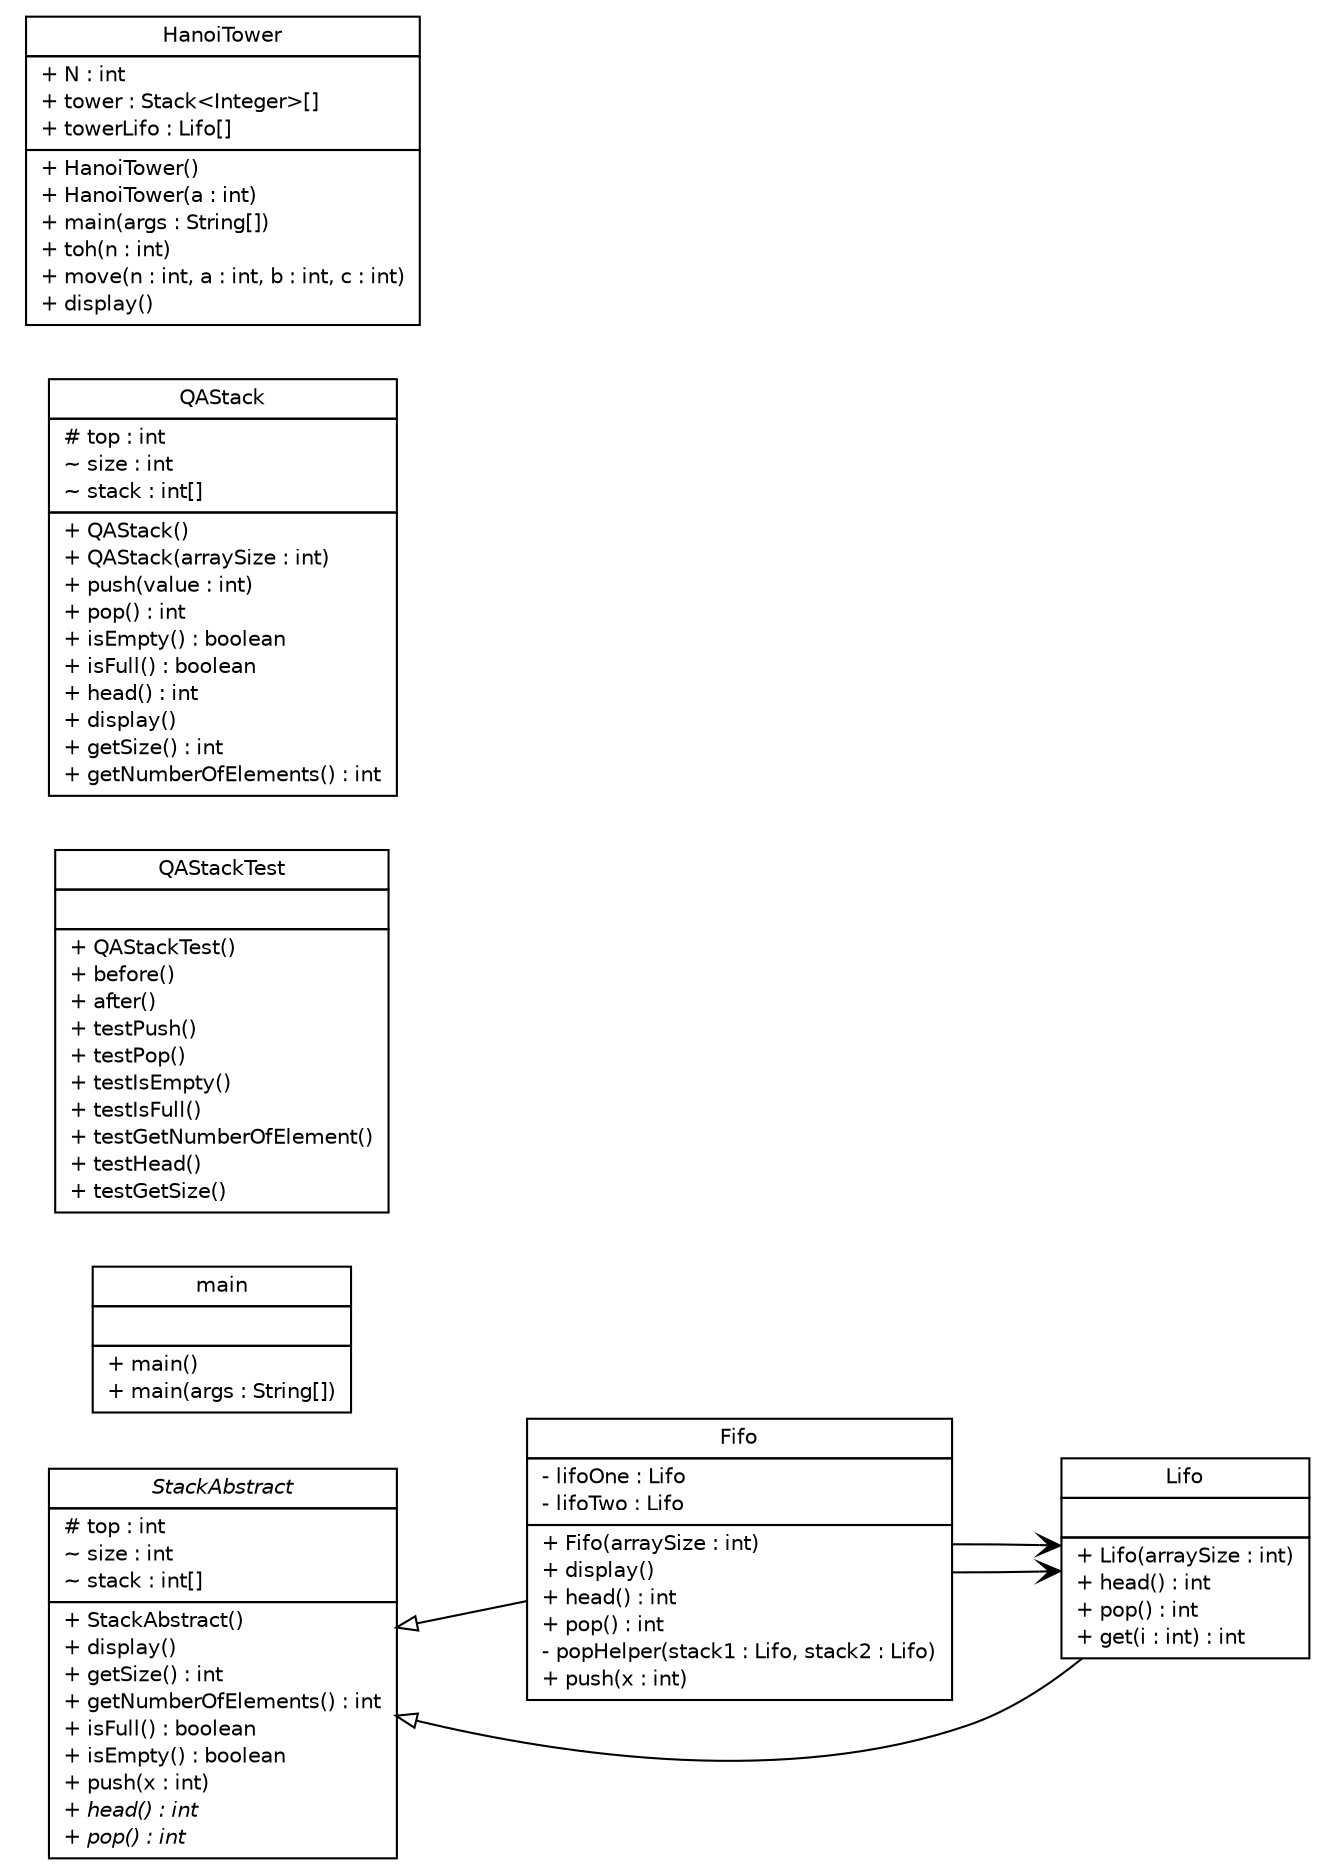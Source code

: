 #!/usr/local/bin/dot
#
# Class diagram 
# Generated by UMLGraph version 5.1 (http://www.umlgraph.org/)
#

digraph G {
	edge [fontname="Helvetica",fontsize=10,labelfontname="Helvetica",labelfontsize=10];
	node [fontname="Helvetica",fontsize=10,shape=plaintext];
	nodesep=0.25;
	ranksep=0.5;
	rankdir=LR;
	// Fifo
	c0 [label=<<table title="Fifo" border="0" cellborder="1" cellspacing="0" cellpadding="2" port="p" href="./Fifo.html">
		<tr><td><table border="0" cellspacing="0" cellpadding="1">
<tr><td align="center" balign="center"> Fifo </td></tr>
		</table></td></tr>
		<tr><td><table border="0" cellspacing="0" cellpadding="1">
<tr><td align="left" balign="left"> - lifoOne : Lifo </td></tr>
<tr><td align="left" balign="left"> - lifoTwo : Lifo </td></tr>
		</table></td></tr>
		<tr><td><table border="0" cellspacing="0" cellpadding="1">
<tr><td align="left" balign="left"> + Fifo(arraySize : int) </td></tr>
<tr><td align="left" balign="left"> + display() </td></tr>
<tr><td align="left" balign="left"> + head() : int </td></tr>
<tr><td align="left" balign="left"> + pop() : int </td></tr>
<tr><td align="left" balign="left"> - popHelper(stack1 : Lifo, stack2 : Lifo) </td></tr>
<tr><td align="left" balign="left"> + push(x : int) </td></tr>
		</table></td></tr>
		</table>>, fontname="Helvetica", fontcolor="black", fontsize=10.0];
	// Lifo
	c1 [label=<<table title="Lifo" border="0" cellborder="1" cellspacing="0" cellpadding="2" port="p" href="./Lifo.html">
		<tr><td><table border="0" cellspacing="0" cellpadding="1">
<tr><td align="center" balign="center"> Lifo </td></tr>
		</table></td></tr>
		<tr><td><table border="0" cellspacing="0" cellpadding="1">
<tr><td align="left" balign="left">  </td></tr>
		</table></td></tr>
		<tr><td><table border="0" cellspacing="0" cellpadding="1">
<tr><td align="left" balign="left"> + Lifo(arraySize : int) </td></tr>
<tr><td align="left" balign="left"> + head() : int </td></tr>
<tr><td align="left" balign="left"> + pop() : int </td></tr>
<tr><td align="left" balign="left"> + get(i : int) : int </td></tr>
		</table></td></tr>
		</table>>, fontname="Helvetica", fontcolor="black", fontsize=10.0];
	// main
	c2 [label=<<table title="main" border="0" cellborder="1" cellspacing="0" cellpadding="2" port="p" href="./main.html">
		<tr><td><table border="0" cellspacing="0" cellpadding="1">
<tr><td align="center" balign="center"> main </td></tr>
		</table></td></tr>
		<tr><td><table border="0" cellspacing="0" cellpadding="1">
<tr><td align="left" balign="left">  </td></tr>
		</table></td></tr>
		<tr><td><table border="0" cellspacing="0" cellpadding="1">
<tr><td align="left" balign="left"> + main() </td></tr>
<tr><td align="left" balign="left"> + main(args : String[]) </td></tr>
		</table></td></tr>
		</table>>, fontname="Helvetica", fontcolor="black", fontsize=10.0];
	// StackAbstract
	c3 [label=<<table title="StackAbstract" border="0" cellborder="1" cellspacing="0" cellpadding="2" port="p" href="./StackAbstract.html">
		<tr><td><table border="0" cellspacing="0" cellpadding="1">
<tr><td align="center" balign="center"><font face="Helvetica-Oblique"> StackAbstract </font></td></tr>
		</table></td></tr>
		<tr><td><table border="0" cellspacing="0" cellpadding="1">
<tr><td align="left" balign="left"> # top : int </td></tr>
<tr><td align="left" balign="left"> ~ size : int </td></tr>
<tr><td align="left" balign="left"> ~ stack : int[] </td></tr>
		</table></td></tr>
		<tr><td><table border="0" cellspacing="0" cellpadding="1">
<tr><td align="left" balign="left"> + StackAbstract() </td></tr>
<tr><td align="left" balign="left"> + display() </td></tr>
<tr><td align="left" balign="left"> + getSize() : int </td></tr>
<tr><td align="left" balign="left"> + getNumberOfElements() : int </td></tr>
<tr><td align="left" balign="left"> + isFull() : boolean </td></tr>
<tr><td align="left" balign="left"> + isEmpty() : boolean </td></tr>
<tr><td align="left" balign="left"> + push(x : int) </td></tr>
<tr><td align="left" balign="left"><font face="Helvetica-Oblique" point-size="10.0"> + head() : int </font></td></tr>
<tr><td align="left" balign="left"><font face="Helvetica-Oblique" point-size="10.0"> + pop() : int </font></td></tr>
		</table></td></tr>
		</table>>, fontname="Helvetica", fontcolor="black", fontsize=10.0];
	// QAStackTest
	c4 [label=<<table title="QAStackTest" border="0" cellborder="1" cellspacing="0" cellpadding="2" port="p" href="./QAStackTest.html">
		<tr><td><table border="0" cellspacing="0" cellpadding="1">
<tr><td align="center" balign="center"> QAStackTest </td></tr>
		</table></td></tr>
		<tr><td><table border="0" cellspacing="0" cellpadding="1">
<tr><td align="left" balign="left">  </td></tr>
		</table></td></tr>
		<tr><td><table border="0" cellspacing="0" cellpadding="1">
<tr><td align="left" balign="left"> + QAStackTest() </td></tr>
<tr><td align="left" balign="left"> + before() </td></tr>
<tr><td align="left" balign="left"> + after() </td></tr>
<tr><td align="left" balign="left"> + testPush() </td></tr>
<tr><td align="left" balign="left"> + testPop() </td></tr>
<tr><td align="left" balign="left"> + testIsEmpty() </td></tr>
<tr><td align="left" balign="left"> + testIsFull() </td></tr>
<tr><td align="left" balign="left"> + testGetNumberOfElement() </td></tr>
<tr><td align="left" balign="left"> + testHead() </td></tr>
<tr><td align="left" balign="left"> + testGetSize() </td></tr>
		</table></td></tr>
		</table>>, fontname="Helvetica", fontcolor="black", fontsize=10.0];
	// QAStack
	c5 [label=<<table title="QAStack" border="0" cellborder="1" cellspacing="0" cellpadding="2" port="p" href="./QAStack.html">
		<tr><td><table border="0" cellspacing="0" cellpadding="1">
<tr><td align="center" balign="center"> QAStack </td></tr>
		</table></td></tr>
		<tr><td><table border="0" cellspacing="0" cellpadding="1">
<tr><td align="left" balign="left"> # top : int </td></tr>
<tr><td align="left" balign="left"> ~ size : int </td></tr>
<tr><td align="left" balign="left"> ~ stack : int[] </td></tr>
		</table></td></tr>
		<tr><td><table border="0" cellspacing="0" cellpadding="1">
<tr><td align="left" balign="left"> + QAStack() </td></tr>
<tr><td align="left" balign="left"> + QAStack(arraySize : int) </td></tr>
<tr><td align="left" balign="left"> + push(value : int) </td></tr>
<tr><td align="left" balign="left"> + pop() : int </td></tr>
<tr><td align="left" balign="left"> + isEmpty() : boolean </td></tr>
<tr><td align="left" balign="left"> + isFull() : boolean </td></tr>
<tr><td align="left" balign="left"> + head() : int </td></tr>
<tr><td align="left" balign="left"> + display() </td></tr>
<tr><td align="left" balign="left"> + getSize() : int </td></tr>
<tr><td align="left" balign="left"> + getNumberOfElements() : int </td></tr>
		</table></td></tr>
		</table>>, fontname="Helvetica", fontcolor="black", fontsize=10.0];
	// HanoiTower
	c6 [label=<<table title="HanoiTower" border="0" cellborder="1" cellspacing="0" cellpadding="2" port="p" href="./HanoiTower.html">
		<tr><td><table border="0" cellspacing="0" cellpadding="1">
<tr><td align="center" balign="center"> HanoiTower </td></tr>
		</table></td></tr>
		<tr><td><table border="0" cellspacing="0" cellpadding="1">
<tr><td align="left" balign="left"> + N : int </td></tr>
<tr><td align="left" balign="left"> + tower : Stack&lt;Integer&gt;[] </td></tr>
<tr><td align="left" balign="left"> + towerLifo : Lifo[] </td></tr>
		</table></td></tr>
		<tr><td><table border="0" cellspacing="0" cellpadding="1">
<tr><td align="left" balign="left"> + HanoiTower() </td></tr>
<tr><td align="left" balign="left"> + HanoiTower(a : int) </td></tr>
<tr><td align="left" balign="left"> + main(args : String[]) </td></tr>
<tr><td align="left" balign="left"> + toh(n : int) </td></tr>
<tr><td align="left" balign="left"> + move(n : int, a : int, b : int, c : int) </td></tr>
<tr><td align="left" balign="left"> + display() </td></tr>
		</table></td></tr>
		</table>>, fontname="Helvetica", fontcolor="black", fontsize=10.0];
	//Fifo extends StackAbstract
	c3:p -> c0:p [dir=back,arrowtail=empty];
	//Lifo extends StackAbstract
	c3:p -> c1:p [dir=back,arrowtail=empty];
	// Fifo NAVASSOC Lifo
	c0:p -> c1:p [taillabel="", label="", headlabel="", fontname="Helvetica", fontcolor="black", fontsize=10.0, color="black", arrowhead=open];
	// Fifo NAVASSOC Lifo
	c0:p -> c1:p [taillabel="", label="", headlabel="", fontname="Helvetica", fontcolor="black", fontsize=10.0, color="black", arrowhead=open];
}

